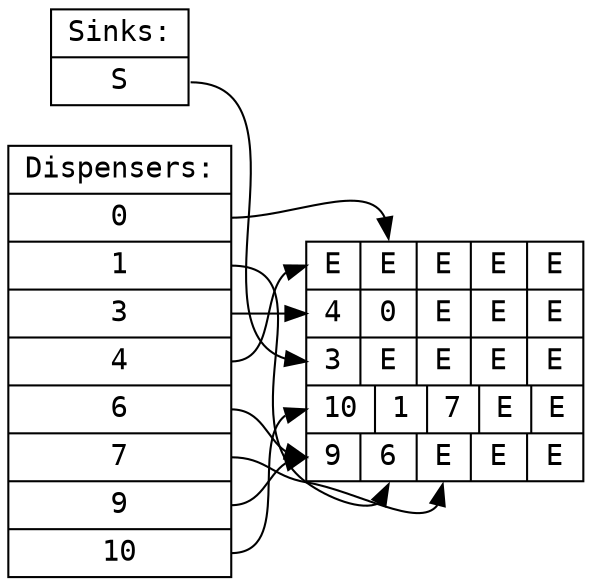 digraph step {rankdir=LR;node [shape=record,fontname="Inconsolata"];
dispenser [label="Dispensers:|<d1>0|<d13>1|<d18>3|<d0>4|<d14>6|<d12>7|<d15>9|<d16>10"];
sink [label="Sinks:|<s17>S"];
board [label="{<f00>E|<f01>E|<f02>E|<f03>E|<f04>E}|{<f10>4|<f11>0|<f12>E|<f13>E|<f14>E}|{<f20>3|<f21>E|<f22>E|<f23>E|<f24>E}|{<f30>10|<f31>1|<f32>7|<f33>E|<f34>E}|{<f40>9|<f41>6|<f42>E|<f43>E|<f44>E}"];
dispenser:d1 -> board:f01
dispenser:d13 -> board:f41
dispenser:d18 -> board:f10
dispenser:d0 -> board:f00
dispenser:d14 -> board:f40
dispenser:d12 -> board:f42
dispenser:d15 -> board:f40
dispenser:d16 -> board:f30
sink:s17 -> board:f20
}
